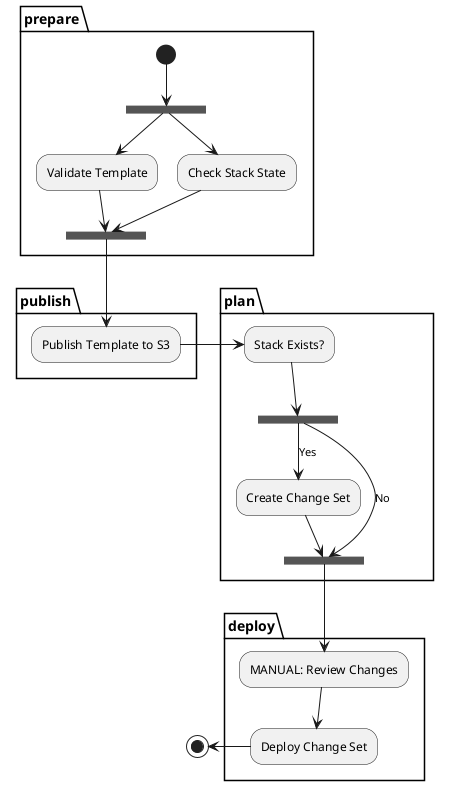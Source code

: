 @startuml

partition prepare {
  (*) --> === S1 ===
  === S1 === --> "Validate Template"
  --> === S2 ===
  === S1 === --> "Check Stack State"
  --> === S2 ===
}

partition publish {
  --> "Publish Template to S3"
}

partition plan {
  -right-> "Stack Exists?"
  --> === S3 ===
  === S3 === --> [Yes] "Create Change Set"
  === S3 === --> [No] === S4 ===
  "Create Change Set" --> === S4 ===
}

partition deploy {
  --> "MANUAL: Review Changes"
  --> "Deploy Change Set"
}

-left->(*)

@enduml
